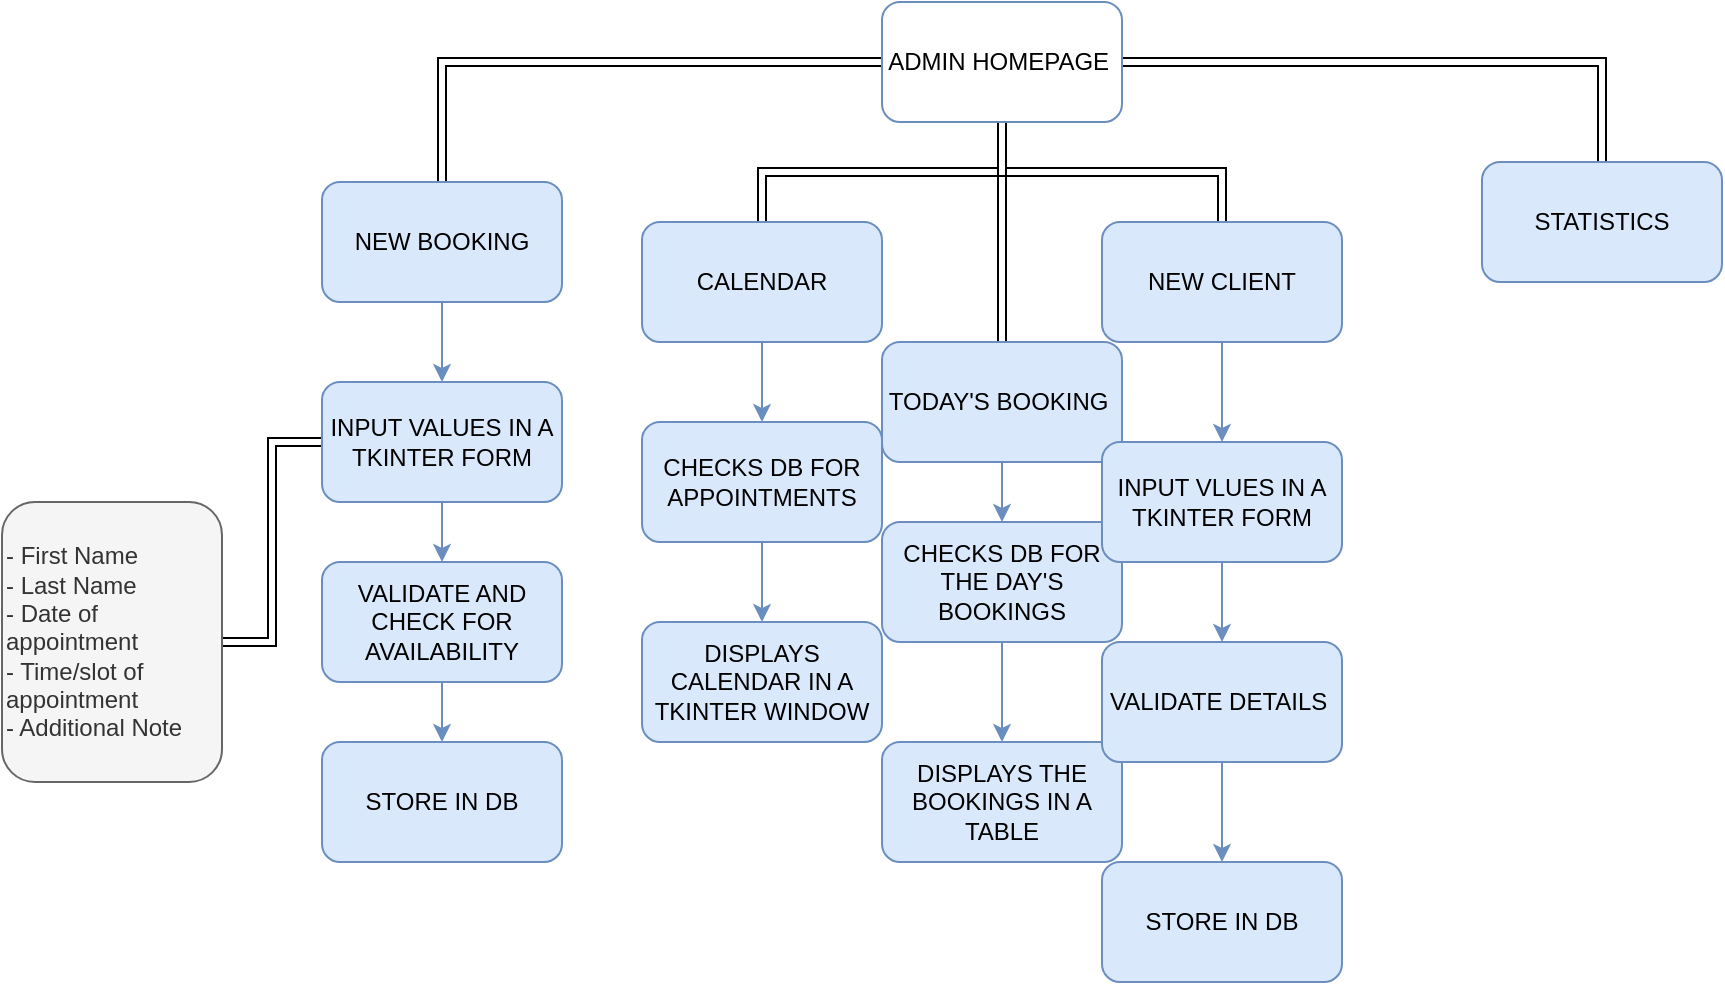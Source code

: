 <mxfile version="26.0.11">
  <diagram name="Page-1" id="9An-Dm4P1PhMl5eLzi5M">
    <mxGraphModel dx="2430" dy="706" grid="1" gridSize="10" guides="1" tooltips="1" connect="1" arrows="1" fold="1" page="1" pageScale="1" pageWidth="827" pageHeight="1169" math="0" shadow="0">
      <root>
        <mxCell id="0" />
        <mxCell id="1" parent="0" />
        <mxCell id="qL52Xe9mibryE4UQHseE-4" value="" style="edgeStyle=orthogonalEdgeStyle;rounded=0;orthogonalLoop=1;jettySize=auto;html=1;shape=link;" parent="1" source="qL52Xe9mibryE4UQHseE-1" target="qL52Xe9mibryE4UQHseE-3" edge="1">
          <mxGeometry relative="1" as="geometry" />
        </mxCell>
        <mxCell id="qL52Xe9mibryE4UQHseE-6" value="" style="edgeStyle=orthogonalEdgeStyle;rounded=0;orthogonalLoop=1;jettySize=auto;html=1;shape=link;" parent="1" source="qL52Xe9mibryE4UQHseE-1" target="qL52Xe9mibryE4UQHseE-5" edge="1">
          <mxGeometry relative="1" as="geometry" />
        </mxCell>
        <mxCell id="qL52Xe9mibryE4UQHseE-10" value="" style="edgeStyle=orthogonalEdgeStyle;rounded=0;orthogonalLoop=1;jettySize=auto;html=1;shape=link;" parent="1" source="qL52Xe9mibryE4UQHseE-1" target="qL52Xe9mibryE4UQHseE-9" edge="1">
          <mxGeometry relative="1" as="geometry" />
        </mxCell>
        <mxCell id="qL52Xe9mibryE4UQHseE-12" value="" style="edgeStyle=orthogonalEdgeStyle;rounded=0;orthogonalLoop=1;jettySize=auto;html=1;shape=link;" parent="1" source="qL52Xe9mibryE4UQHseE-1" target="qL52Xe9mibryE4UQHseE-11" edge="1">
          <mxGeometry relative="1" as="geometry" />
        </mxCell>
        <mxCell id="qL52Xe9mibryE4UQHseE-14" value="" style="edgeStyle=orthogonalEdgeStyle;rounded=0;orthogonalLoop=1;jettySize=auto;html=1;shape=link;" parent="1" source="qL52Xe9mibryE4UQHseE-1" target="qL52Xe9mibryE4UQHseE-13" edge="1">
          <mxGeometry relative="1" as="geometry" />
        </mxCell>
        <mxCell id="qL52Xe9mibryE4UQHseE-1" value="ADMIN HOMEPAGE&amp;nbsp;" style="rounded=1;whiteSpace=wrap;html=1;fillColor=none;strokeColor=#6c8ebf;gradientColor=default;" parent="1" vertex="1">
          <mxGeometry x="390" y="40" width="120" height="60" as="geometry" />
        </mxCell>
        <mxCell id="qL52Xe9mibryE4UQHseE-16" value="" style="edgeStyle=orthogonalEdgeStyle;rounded=0;orthogonalLoop=1;jettySize=auto;html=1;fillColor=#dae8fc;strokeColor=#6c8ebf;" parent="1" source="qL52Xe9mibryE4UQHseE-3" target="qL52Xe9mibryE4UQHseE-15" edge="1">
          <mxGeometry relative="1" as="geometry" />
        </mxCell>
        <mxCell id="qL52Xe9mibryE4UQHseE-3" value="NEW BOOKING" style="whiteSpace=wrap;html=1;rounded=1;fillColor=#dae8fc;strokeColor=#6c8ebf;" parent="1" vertex="1">
          <mxGeometry x="110" y="130" width="120" height="60" as="geometry" />
        </mxCell>
        <mxCell id="qL52Xe9mibryE4UQHseE-24" value="" style="edgeStyle=orthogonalEdgeStyle;rounded=0;orthogonalLoop=1;jettySize=auto;html=1;fillColor=#dae8fc;strokeColor=#6c8ebf;" parent="1" source="qL52Xe9mibryE4UQHseE-5" target="qL52Xe9mibryE4UQHseE-23" edge="1">
          <mxGeometry relative="1" as="geometry" />
        </mxCell>
        <mxCell id="qL52Xe9mibryE4UQHseE-5" value="CALENDAR" style="whiteSpace=wrap;html=1;rounded=1;fillColor=#dae8fc;strokeColor=#6c8ebf;" parent="1" vertex="1">
          <mxGeometry x="270" y="150" width="120" height="60" as="geometry" />
        </mxCell>
        <mxCell id="qL52Xe9mibryE4UQHseE-32" value="" style="edgeStyle=orthogonalEdgeStyle;rounded=0;orthogonalLoop=1;jettySize=auto;html=1;fillColor=#dae8fc;strokeColor=#6c8ebf;" parent="1" source="qL52Xe9mibryE4UQHseE-9" target="qL52Xe9mibryE4UQHseE-31" edge="1">
          <mxGeometry relative="1" as="geometry" />
        </mxCell>
        <mxCell id="qL52Xe9mibryE4UQHseE-9" value="NEW CLIENT" style="whiteSpace=wrap;html=1;rounded=1;fillColor=#dae8fc;strokeColor=#6c8ebf;" parent="1" vertex="1">
          <mxGeometry x="500" y="150" width="120" height="60" as="geometry" />
        </mxCell>
        <mxCell id="qL52Xe9mibryE4UQHseE-11" value="STATISTICS" style="whiteSpace=wrap;html=1;rounded=1;fillColor=#dae8fc;strokeColor=#6c8ebf;" parent="1" vertex="1">
          <mxGeometry x="690" y="120" width="120" height="60" as="geometry" />
        </mxCell>
        <mxCell id="qL52Xe9mibryE4UQHseE-28" value="" style="edgeStyle=orthogonalEdgeStyle;rounded=0;orthogonalLoop=1;jettySize=auto;html=1;fillColor=#dae8fc;strokeColor=#6c8ebf;" parent="1" source="qL52Xe9mibryE4UQHseE-13" target="qL52Xe9mibryE4UQHseE-27" edge="1">
          <mxGeometry relative="1" as="geometry" />
        </mxCell>
        <mxCell id="qL52Xe9mibryE4UQHseE-13" value="TODAY&#39;S BOOKING&amp;nbsp;" style="whiteSpace=wrap;html=1;rounded=1;fillColor=#dae8fc;strokeColor=#6c8ebf;" parent="1" vertex="1">
          <mxGeometry x="390" y="210" width="120" height="60" as="geometry" />
        </mxCell>
        <mxCell id="qL52Xe9mibryE4UQHseE-18" value="" style="edgeStyle=orthogonalEdgeStyle;rounded=0;orthogonalLoop=1;jettySize=auto;html=1;fillColor=#dae8fc;strokeColor=#6c8ebf;" parent="1" source="qL52Xe9mibryE4UQHseE-15" target="qL52Xe9mibryE4UQHseE-17" edge="1">
          <mxGeometry relative="1" as="geometry" />
        </mxCell>
        <mxCell id="qL52Xe9mibryE4UQHseE-22" value="" style="edgeStyle=orthogonalEdgeStyle;rounded=0;orthogonalLoop=1;jettySize=auto;html=1;shape=link;" parent="1" source="qL52Xe9mibryE4UQHseE-15" target="qL52Xe9mibryE4UQHseE-21" edge="1">
          <mxGeometry relative="1" as="geometry" />
        </mxCell>
        <mxCell id="qL52Xe9mibryE4UQHseE-15" value="INPUT VALUES IN A TKINTER FORM" style="whiteSpace=wrap;html=1;rounded=1;fillColor=#dae8fc;strokeColor=#6c8ebf;" parent="1" vertex="1">
          <mxGeometry x="110" y="230" width="120" height="60" as="geometry" />
        </mxCell>
        <mxCell id="qL52Xe9mibryE4UQHseE-20" value="" style="edgeStyle=orthogonalEdgeStyle;rounded=0;orthogonalLoop=1;jettySize=auto;html=1;fillColor=#dae8fc;strokeColor=#6c8ebf;" parent="1" source="qL52Xe9mibryE4UQHseE-17" target="qL52Xe9mibryE4UQHseE-19" edge="1">
          <mxGeometry relative="1" as="geometry" />
        </mxCell>
        <mxCell id="qL52Xe9mibryE4UQHseE-17" value="VALIDATE AND CHECK FOR AVAILABILITY" style="whiteSpace=wrap;html=1;rounded=1;fillColor=#dae8fc;strokeColor=#6c8ebf;" parent="1" vertex="1">
          <mxGeometry x="110" y="320" width="120" height="60" as="geometry" />
        </mxCell>
        <mxCell id="qL52Xe9mibryE4UQHseE-19" value="STORE IN DB" style="whiteSpace=wrap;html=1;rounded=1;fillColor=#dae8fc;strokeColor=#6c8ebf;" parent="1" vertex="1">
          <mxGeometry x="110" y="410" width="120" height="60" as="geometry" />
        </mxCell>
        <mxCell id="qL52Xe9mibryE4UQHseE-21" value="- First Name&amp;nbsp;&lt;div&gt;- Last Name&lt;/div&gt;&lt;div&gt;- Date of appointment&lt;/div&gt;&lt;div&gt;- Time/slot of appointment&lt;/div&gt;&lt;div style=&quot;&quot;&gt;- Additional Note&lt;/div&gt;" style="whiteSpace=wrap;html=1;rounded=1;fillColor=#f5f5f5;strokeColor=#666666;fontColor=#333333;align=left;" parent="1" vertex="1">
          <mxGeometry x="-50" y="290" width="110" height="140" as="geometry" />
        </mxCell>
        <mxCell id="qL52Xe9mibryE4UQHseE-26" value="" style="edgeStyle=orthogonalEdgeStyle;rounded=0;orthogonalLoop=1;jettySize=auto;html=1;fillColor=#dae8fc;strokeColor=#6c8ebf;" parent="1" source="qL52Xe9mibryE4UQHseE-23" target="qL52Xe9mibryE4UQHseE-25" edge="1">
          <mxGeometry relative="1" as="geometry" />
        </mxCell>
        <mxCell id="qL52Xe9mibryE4UQHseE-23" value="CHECKS DB FOR APPOINTMENTS" style="whiteSpace=wrap;html=1;rounded=1;fillColor=#dae8fc;strokeColor=#6c8ebf;" parent="1" vertex="1">
          <mxGeometry x="270" y="250" width="120" height="60" as="geometry" />
        </mxCell>
        <mxCell id="qL52Xe9mibryE4UQHseE-25" value="DISPLAYS CALENDAR IN A TKINTER WINDOW" style="whiteSpace=wrap;html=1;rounded=1;fillColor=#dae8fc;strokeColor=#6c8ebf;" parent="1" vertex="1">
          <mxGeometry x="270" y="350" width="120" height="60" as="geometry" />
        </mxCell>
        <mxCell id="qL52Xe9mibryE4UQHseE-30" value="" style="edgeStyle=orthogonalEdgeStyle;rounded=0;orthogonalLoop=1;jettySize=auto;html=1;fillColor=#dae8fc;strokeColor=#6c8ebf;" parent="1" source="qL52Xe9mibryE4UQHseE-27" target="qL52Xe9mibryE4UQHseE-29" edge="1">
          <mxGeometry relative="1" as="geometry" />
        </mxCell>
        <mxCell id="qL52Xe9mibryE4UQHseE-27" value="CHECKS DB FOR THE DAY&#39;S BOOKINGS" style="whiteSpace=wrap;html=1;rounded=1;fillColor=#dae8fc;strokeColor=#6c8ebf;" parent="1" vertex="1">
          <mxGeometry x="390" y="300" width="120" height="60" as="geometry" />
        </mxCell>
        <mxCell id="qL52Xe9mibryE4UQHseE-29" value="DISPLAYS THE BOOKINGS IN A TABLE" style="whiteSpace=wrap;html=1;rounded=1;fillColor=#dae8fc;strokeColor=#6c8ebf;" parent="1" vertex="1">
          <mxGeometry x="390" y="410" width="120" height="60" as="geometry" />
        </mxCell>
        <mxCell id="qL52Xe9mibryE4UQHseE-34" value="" style="edgeStyle=orthogonalEdgeStyle;rounded=0;orthogonalLoop=1;jettySize=auto;html=1;fillColor=#dae8fc;strokeColor=#6c8ebf;" parent="1" source="qL52Xe9mibryE4UQHseE-31" target="qL52Xe9mibryE4UQHseE-33" edge="1">
          <mxGeometry relative="1" as="geometry" />
        </mxCell>
        <mxCell id="qL52Xe9mibryE4UQHseE-31" value="INPUT VLUES IN A TKINTER FORM" style="whiteSpace=wrap;html=1;rounded=1;fillColor=#dae8fc;strokeColor=#6c8ebf;" parent="1" vertex="1">
          <mxGeometry x="500" y="260" width="120" height="60" as="geometry" />
        </mxCell>
        <mxCell id="qL52Xe9mibryE4UQHseE-36" value="" style="edgeStyle=orthogonalEdgeStyle;rounded=0;orthogonalLoop=1;jettySize=auto;html=1;fillColor=#dae8fc;strokeColor=#6c8ebf;" parent="1" source="qL52Xe9mibryE4UQHseE-33" target="qL52Xe9mibryE4UQHseE-35" edge="1">
          <mxGeometry relative="1" as="geometry" />
        </mxCell>
        <mxCell id="qL52Xe9mibryE4UQHseE-33" value="VALIDATE DETAILS&amp;nbsp;" style="whiteSpace=wrap;html=1;rounded=1;fillColor=#dae8fc;strokeColor=#6c8ebf;" parent="1" vertex="1">
          <mxGeometry x="500" y="360" width="120" height="60" as="geometry" />
        </mxCell>
        <mxCell id="qL52Xe9mibryE4UQHseE-35" value="STORE IN DB" style="whiteSpace=wrap;html=1;rounded=1;fillColor=#dae8fc;strokeColor=#6c8ebf;" parent="1" vertex="1">
          <mxGeometry x="500" y="470" width="120" height="60" as="geometry" />
        </mxCell>
      </root>
    </mxGraphModel>
  </diagram>
</mxfile>
